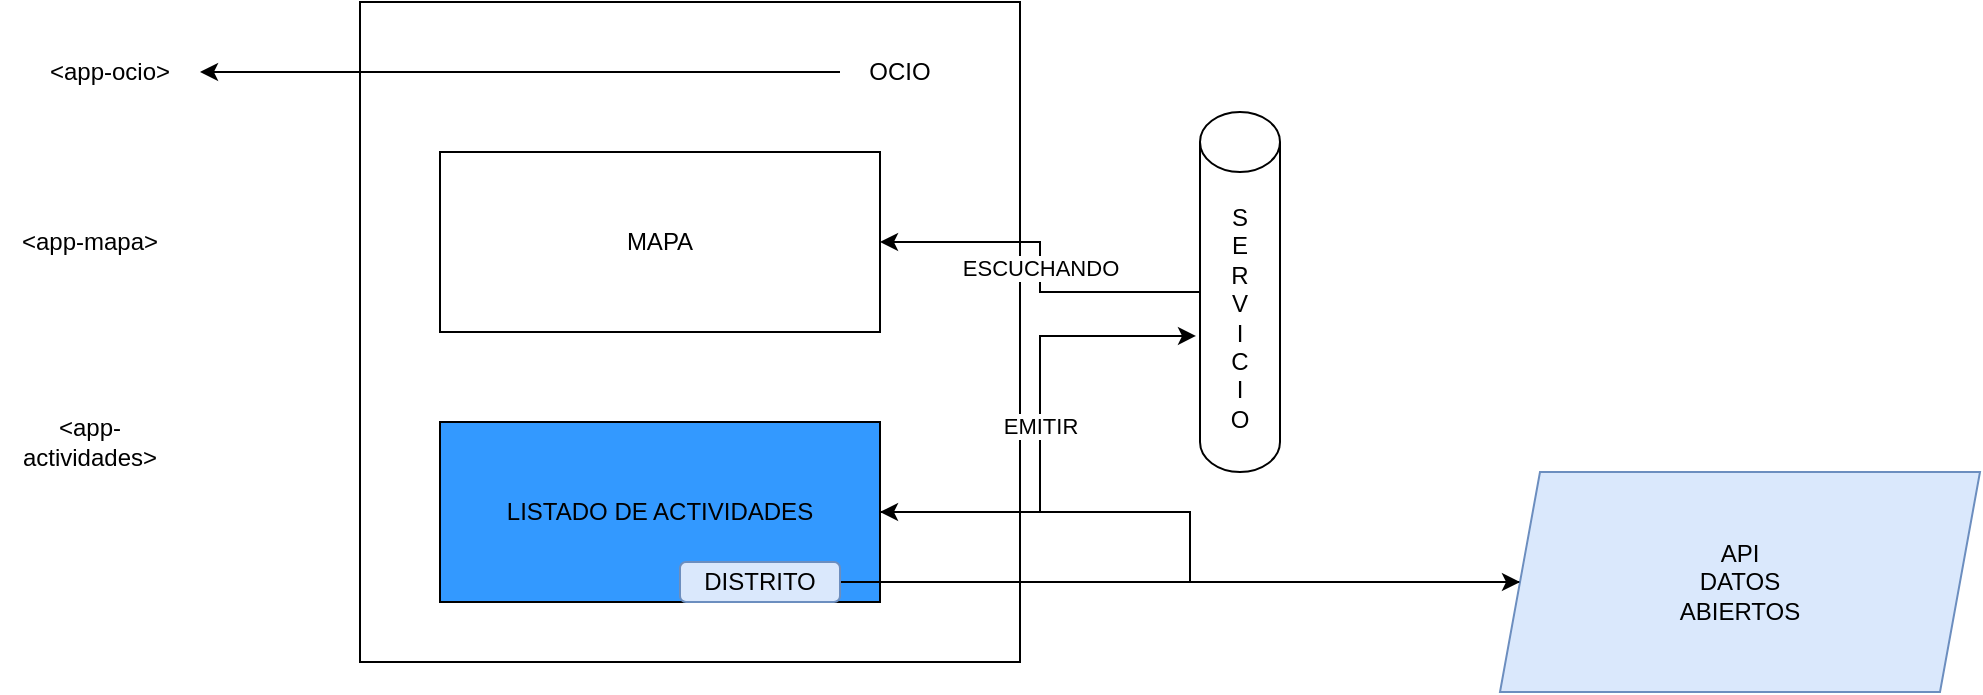 <mxfile version="14.6.13" type="device"><diagram id="ERZqHdWon0M-zmgC8LKw" name="Página-1"><mxGraphModel dx="1326" dy="806" grid="1" gridSize="10" guides="1" tooltips="1" connect="1" arrows="1" fold="1" page="1" pageScale="1" pageWidth="1169" pageHeight="827" math="0" shadow="0"><root><mxCell id="0"/><mxCell id="1" parent="0"/><mxCell id="kcuJddak7XBR0XwHQM6y-1" value="" style="whiteSpace=wrap;html=1;aspect=fixed;" parent="1" vertex="1"><mxGeometry x="240" y="170" width="330" height="330" as="geometry"/></mxCell><mxCell id="kcuJddak7XBR0XwHQM6y-9" style="edgeStyle=orthogonalEdgeStyle;rounded=0;orthogonalLoop=1;jettySize=auto;html=1;" parent="1" source="kcuJddak7XBR0XwHQM6y-2" target="kcuJddak7XBR0XwHQM6y-10" edge="1"><mxGeometry relative="1" as="geometry"><mxPoint x="190" y="205" as="targetPoint"/></mxGeometry></mxCell><mxCell id="kcuJddak7XBR0XwHQM6y-2" value="OCIO" style="text;html=1;strokeColor=none;fillColor=none;align=center;verticalAlign=middle;whiteSpace=wrap;rounded=0;" parent="1" vertex="1"><mxGeometry x="480" y="190" width="60" height="30" as="geometry"/></mxCell><mxCell id="kcuJddak7XBR0XwHQM6y-3" value="MAPA" style="rounded=0;whiteSpace=wrap;html=1;" parent="1" vertex="1"><mxGeometry x="280" y="245" width="220" height="90" as="geometry"/></mxCell><mxCell id="dCWh_q2tsXeabnxBUnqb-5" value="EMITIR" style="edgeStyle=orthogonalEdgeStyle;rounded=0;orthogonalLoop=1;jettySize=auto;html=1;entryX=-0.05;entryY=0.622;entryDx=0;entryDy=0;entryPerimeter=0;" edge="1" parent="1" source="kcuJddak7XBR0XwHQM6y-4" target="dCWh_q2tsXeabnxBUnqb-4"><mxGeometry relative="1" as="geometry"/></mxCell><mxCell id="kcuJddak7XBR0XwHQM6y-4" value="LISTADO DE ACTIVIDADES" style="rounded=0;whiteSpace=wrap;html=1;fillColor=#3399FF;" parent="1" vertex="1"><mxGeometry x="280" y="380" width="220" height="90" as="geometry"/></mxCell><mxCell id="kcuJddak7XBR0XwHQM6y-8" style="edgeStyle=orthogonalEdgeStyle;rounded=0;orthogonalLoop=1;jettySize=auto;html=1;entryX=1;entryY=0.5;entryDx=0;entryDy=0;" parent="1" source="kcuJddak7XBR0XwHQM6y-5" target="kcuJddak7XBR0XwHQM6y-4" edge="1"><mxGeometry relative="1" as="geometry"/></mxCell><mxCell id="kcuJddak7XBR0XwHQM6y-5" value="API&lt;br&gt;DATOS&lt;br&gt;ABIERTOS" style="shape=parallelogram;perimeter=parallelogramPerimeter;whiteSpace=wrap;html=1;fixedSize=1;fillColor=#dae8fc;strokeColor=#6c8ebf;" parent="1" vertex="1"><mxGeometry x="810" y="405" width="240" height="110" as="geometry"/></mxCell><mxCell id="kcuJddak7XBR0XwHQM6y-7" style="edgeStyle=orthogonalEdgeStyle;rounded=0;orthogonalLoop=1;jettySize=auto;html=1;" parent="1" source="kcuJddak7XBR0XwHQM6y-6" target="kcuJddak7XBR0XwHQM6y-5" edge="1"><mxGeometry relative="1" as="geometry"/></mxCell><mxCell id="kcuJddak7XBR0XwHQM6y-6" value="DISTRITO" style="rounded=1;whiteSpace=wrap;html=1;fillColor=#dae8fc;strokeColor=#6c8ebf;" parent="1" vertex="1"><mxGeometry x="400" y="450" width="80" height="20" as="geometry"/></mxCell><mxCell id="kcuJddak7XBR0XwHQM6y-10" value="&amp;lt;app-ocio&amp;gt;" style="text;html=1;strokeColor=none;fillColor=none;align=center;verticalAlign=middle;whiteSpace=wrap;rounded=0;" parent="1" vertex="1"><mxGeometry x="70" y="195" width="90" height="20" as="geometry"/></mxCell><mxCell id="kcuJddak7XBR0XwHQM6y-11" value="&amp;lt;app-mapa&amp;gt;" style="text;html=1;strokeColor=none;fillColor=none;align=center;verticalAlign=middle;whiteSpace=wrap;rounded=0;" parent="1" vertex="1"><mxGeometry x="60" y="280" width="90" height="20" as="geometry"/></mxCell><mxCell id="kcuJddak7XBR0XwHQM6y-12" value="&amp;lt;app-actividades&amp;gt;" style="text;html=1;strokeColor=none;fillColor=none;align=center;verticalAlign=middle;whiteSpace=wrap;rounded=0;" parent="1" vertex="1"><mxGeometry x="60" y="380" width="90" height="20" as="geometry"/></mxCell><mxCell id="dCWh_q2tsXeabnxBUnqb-6" value="ESCUCHANDO" style="edgeStyle=orthogonalEdgeStyle;rounded=0;orthogonalLoop=1;jettySize=auto;html=1;" edge="1" parent="1" source="dCWh_q2tsXeabnxBUnqb-4" target="kcuJddak7XBR0XwHQM6y-3"><mxGeometry relative="1" as="geometry"/></mxCell><mxCell id="dCWh_q2tsXeabnxBUnqb-4" value="S&lt;br&gt;E&lt;br&gt;R&lt;br&gt;V&lt;br&gt;I&lt;br&gt;C&lt;br&gt;I&lt;br&gt;O" style="shape=cylinder3;whiteSpace=wrap;html=1;boundedLbl=1;backgroundOutline=1;size=15;" vertex="1" parent="1"><mxGeometry x="660" y="225" width="40" height="180" as="geometry"/></mxCell></root></mxGraphModel></diagram></mxfile>